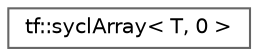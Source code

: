 digraph "类继承关系图"
{
 // LATEX_PDF_SIZE
  bgcolor="transparent";
  edge [fontname=Helvetica,fontsize=10,labelfontname=Helvetica,labelfontsize=10];
  node [fontname=Helvetica,fontsize=10,shape=box,height=0.2,width=0.4];
  rankdir="LR";
  Node0 [id="Node000000",label="tf::syclArray\< T, 0 \>",height=0.2,width=0.4,color="grey40", fillcolor="white", style="filled",URL="$structtf_1_1sycl_array_3_01_t_00_010_01_4.html",tooltip=" "];
}
